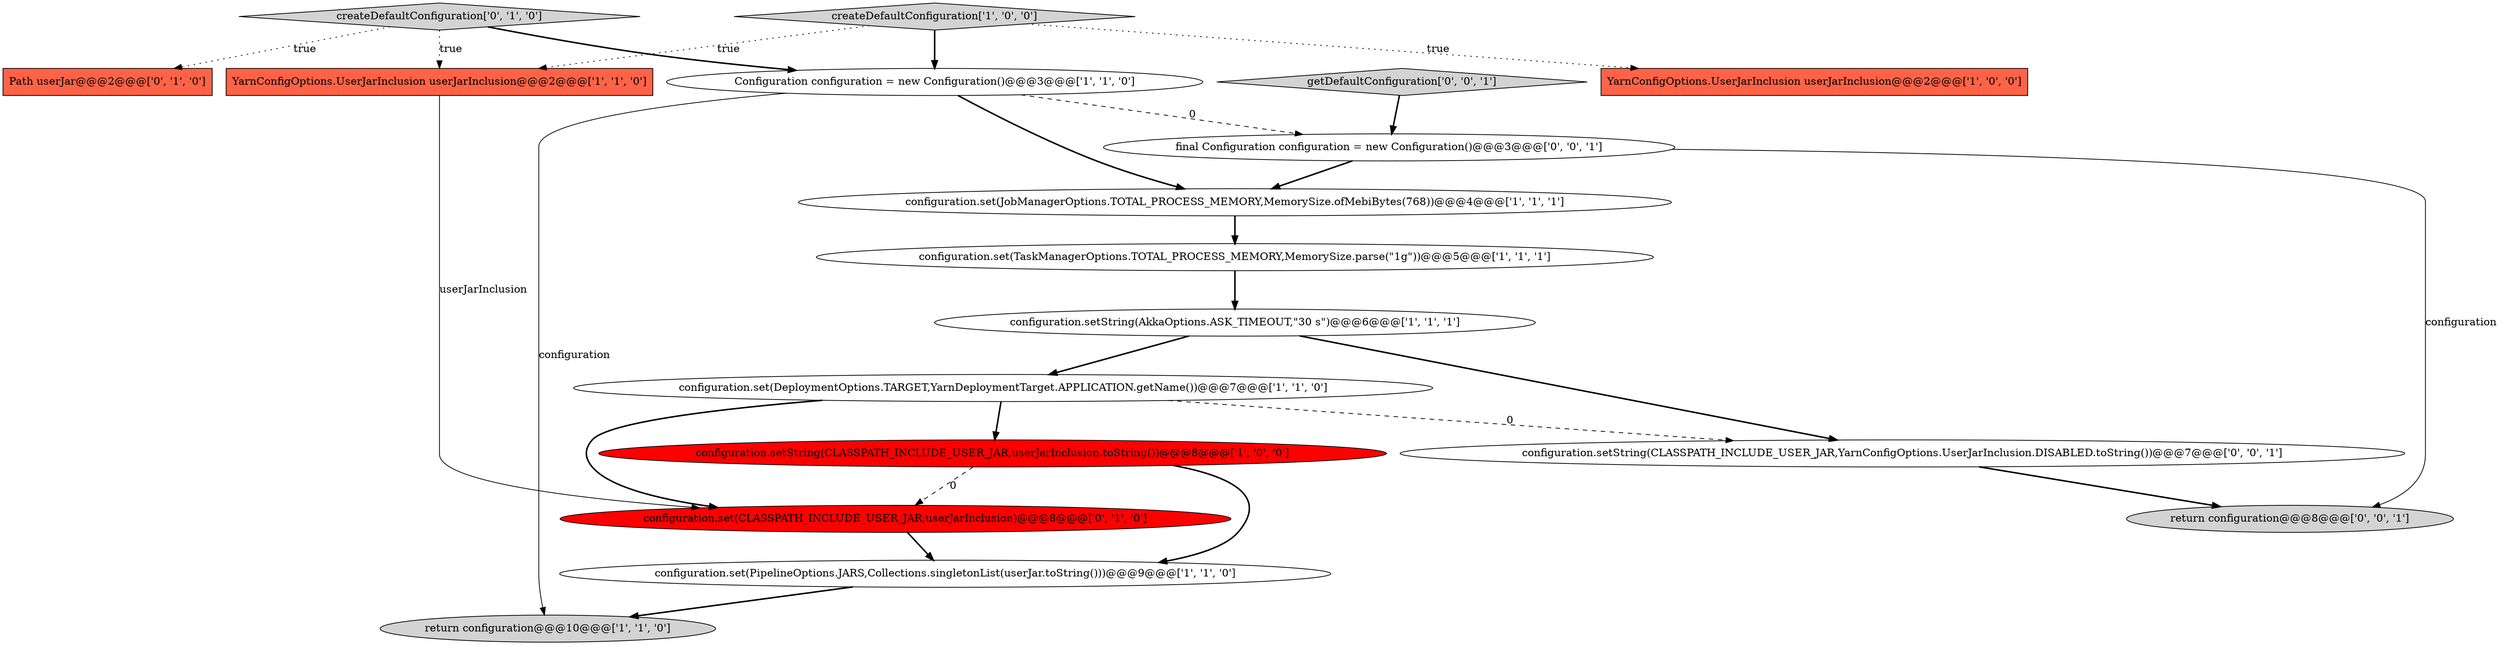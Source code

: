 digraph {
5 [style = filled, label = "configuration.set(PipelineOptions.JARS,Collections.singletonList(userJar.toString()))@@@9@@@['1', '1', '0']", fillcolor = white, shape = ellipse image = "AAA0AAABBB1BBB"];
13 [style = filled, label = "createDefaultConfiguration['0', '1', '0']", fillcolor = lightgray, shape = diamond image = "AAA0AAABBB2BBB"];
2 [style = filled, label = "YarnConfigOptions.UserJarInclusion userJarInclusion@@@2@@@['1', '0', '0']", fillcolor = tomato, shape = box image = "AAA0AAABBB1BBB"];
0 [style = filled, label = "Configuration configuration = new Configuration()@@@3@@@['1', '1', '0']", fillcolor = white, shape = ellipse image = "AAA0AAABBB1BBB"];
7 [style = filled, label = "configuration.setString(AkkaOptions.ASK_TIMEOUT,\"30 s\")@@@6@@@['1', '1', '1']", fillcolor = white, shape = ellipse image = "AAA0AAABBB1BBB"];
15 [style = filled, label = "getDefaultConfiguration['0', '0', '1']", fillcolor = lightgray, shape = diamond image = "AAA0AAABBB3BBB"];
8 [style = filled, label = "YarnConfigOptions.UserJarInclusion userJarInclusion@@@2@@@['1', '1', '0']", fillcolor = tomato, shape = box image = "AAA0AAABBB1BBB"];
1 [style = filled, label = "configuration.set(TaskManagerOptions.TOTAL_PROCESS_MEMORY,MemorySize.parse(\"1g\"))@@@5@@@['1', '1', '1']", fillcolor = white, shape = ellipse image = "AAA0AAABBB1BBB"];
12 [style = filled, label = "Path userJar@@@2@@@['0', '1', '0']", fillcolor = tomato, shape = box image = "AAA0AAABBB2BBB"];
9 [style = filled, label = "configuration.set(JobManagerOptions.TOTAL_PROCESS_MEMORY,MemorySize.ofMebiBytes(768))@@@4@@@['1', '1', '1']", fillcolor = white, shape = ellipse image = "AAA0AAABBB1BBB"];
16 [style = filled, label = "return configuration@@@8@@@['0', '0', '1']", fillcolor = lightgray, shape = ellipse image = "AAA0AAABBB3BBB"];
4 [style = filled, label = "configuration.setString(CLASSPATH_INCLUDE_USER_JAR,userJarInclusion.toString())@@@8@@@['1', '0', '0']", fillcolor = red, shape = ellipse image = "AAA1AAABBB1BBB"];
14 [style = filled, label = "configuration.setString(CLASSPATH_INCLUDE_USER_JAR,YarnConfigOptions.UserJarInclusion.DISABLED.toString())@@@7@@@['0', '0', '1']", fillcolor = white, shape = ellipse image = "AAA0AAABBB3BBB"];
11 [style = filled, label = "configuration.set(CLASSPATH_INCLUDE_USER_JAR,userJarInclusion)@@@8@@@['0', '1', '0']", fillcolor = red, shape = ellipse image = "AAA1AAABBB2BBB"];
17 [style = filled, label = "final Configuration configuration = new Configuration()@@@3@@@['0', '0', '1']", fillcolor = white, shape = ellipse image = "AAA0AAABBB3BBB"];
10 [style = filled, label = "createDefaultConfiguration['1', '0', '0']", fillcolor = lightgray, shape = diamond image = "AAA0AAABBB1BBB"];
3 [style = filled, label = "configuration.set(DeploymentOptions.TARGET,YarnDeploymentTarget.APPLICATION.getName())@@@7@@@['1', '1', '0']", fillcolor = white, shape = ellipse image = "AAA0AAABBB1BBB"];
6 [style = filled, label = "return configuration@@@10@@@['1', '1', '0']", fillcolor = lightgray, shape = ellipse image = "AAA0AAABBB1BBB"];
14->16 [style = bold, label=""];
10->8 [style = dotted, label="true"];
0->9 [style = bold, label=""];
13->12 [style = dotted, label="true"];
17->9 [style = bold, label=""];
3->11 [style = bold, label=""];
0->17 [style = dashed, label="0"];
3->4 [style = bold, label=""];
1->7 [style = bold, label=""];
7->3 [style = bold, label=""];
7->14 [style = bold, label=""];
11->5 [style = bold, label=""];
15->17 [style = bold, label=""];
5->6 [style = bold, label=""];
10->2 [style = dotted, label="true"];
13->8 [style = dotted, label="true"];
0->6 [style = solid, label="configuration"];
8->11 [style = solid, label="userJarInclusion"];
10->0 [style = bold, label=""];
17->16 [style = solid, label="configuration"];
4->11 [style = dashed, label="0"];
3->14 [style = dashed, label="0"];
9->1 [style = bold, label=""];
4->5 [style = bold, label=""];
13->0 [style = bold, label=""];
}
